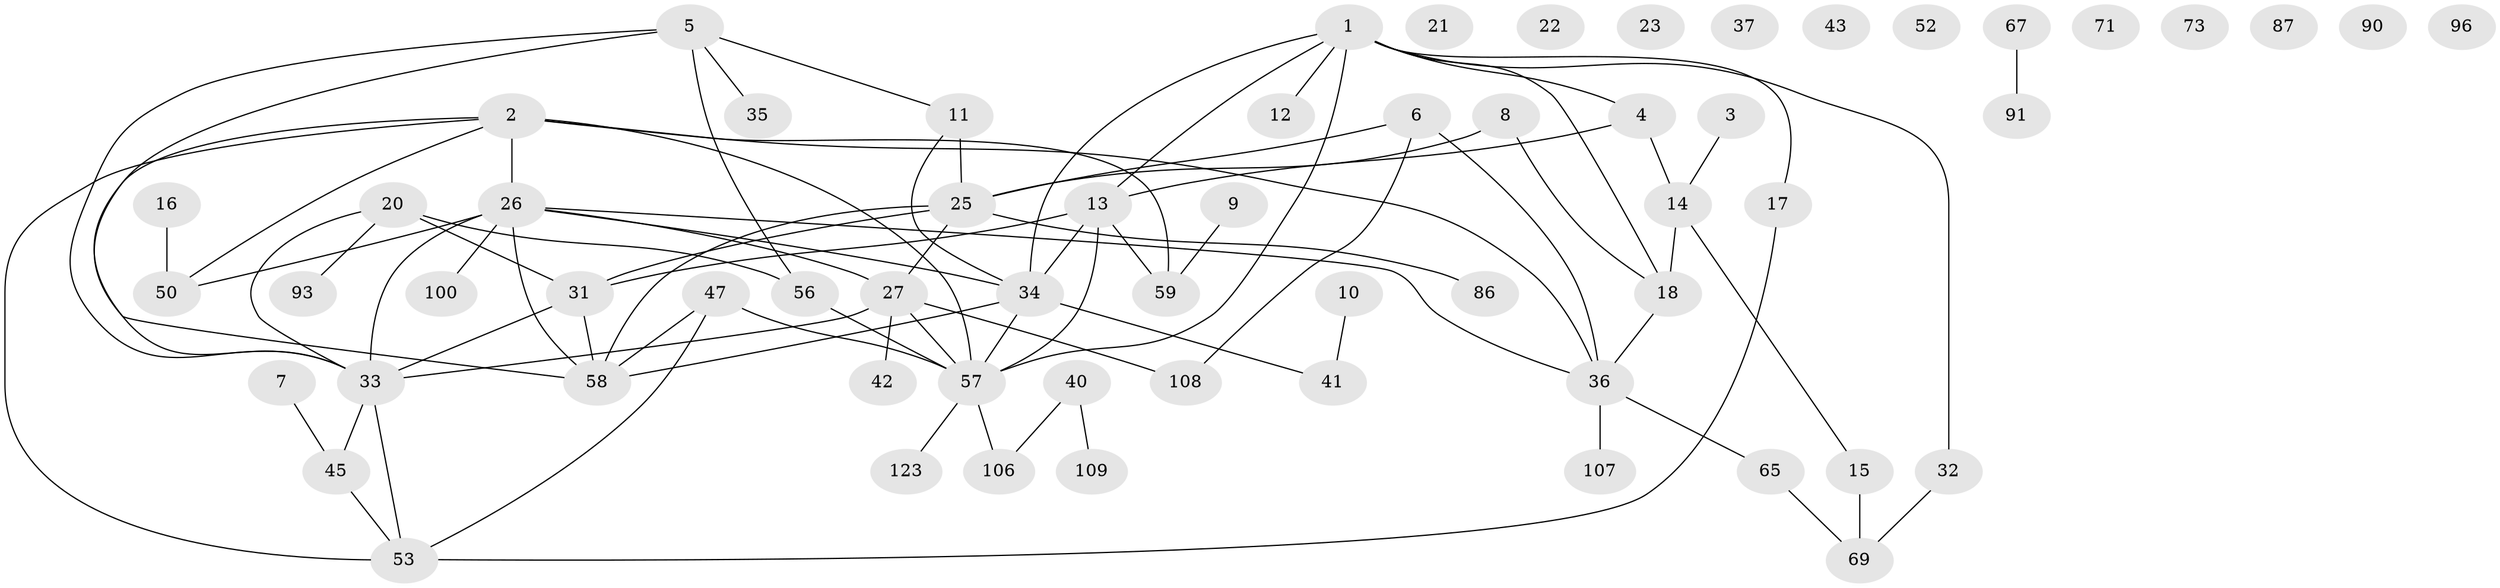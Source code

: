 // original degree distribution, {2: 0.31451612903225806, 6: 0.024193548387096774, 1: 0.18548387096774194, 4: 0.13709677419354838, 3: 0.21774193548387097, 0: 0.08870967741935484, 7: 0.024193548387096774, 5: 0.008064516129032258}
// Generated by graph-tools (version 1.1) at 2025/12/03/09/25 04:12:59]
// undirected, 62 vertices, 83 edges
graph export_dot {
graph [start="1"]
  node [color=gray90,style=filled];
  1 [super="+30+85"];
  2 [super="+46+66+82+113"];
  3;
  4 [super="+105"];
  5 [super="+29+39"];
  6 [super="+64"];
  7;
  8 [super="+111"];
  9 [super="+78"];
  10;
  11 [super="+19+95"];
  12;
  13 [super="+114+28"];
  14 [super="+79"];
  15;
  16 [super="+68"];
  17 [super="+24"];
  18 [super="+110+44"];
  20 [super="+104"];
  21;
  22;
  23;
  25 [super="+48"];
  26 [super="+98+103"];
  27 [super="+121"];
  31 [super="+63+80"];
  32;
  33 [super="+99+81+97+38"];
  34 [super="+119+51"];
  35;
  36 [super="+94+89+88"];
  37;
  40 [super="+118"];
  41 [super="+70"];
  42;
  43;
  45;
  47 [super="+72+49"];
  50 [super="+54"];
  52;
  53 [super="+77"];
  56;
  57 [super="+61"];
  58 [super="+102"];
  59 [super="+112+62"];
  65;
  67 [super="+101"];
  69 [super="+83+76"];
  71;
  73;
  86;
  87;
  90;
  91;
  93;
  96;
  100;
  106 [super="+117"];
  107;
  108;
  109;
  123;
  1 -- 12;
  1 -- 57;
  1 -- 32;
  1 -- 34;
  1 -- 17;
  1 -- 4;
  1 -- 18;
  1 -- 13;
  2 -- 26 [weight=2];
  2 -- 57;
  2 -- 36;
  2 -- 59;
  2 -- 50;
  2 -- 33;
  2 -- 53;
  3 -- 14;
  4 -- 14;
  4 -- 13;
  5 -- 56;
  5 -- 11;
  5 -- 35;
  5 -- 33;
  5 -- 58;
  6 -- 108;
  6 -- 36;
  6 -- 25;
  7 -- 45;
  8 -- 18;
  8 -- 25;
  9 -- 59;
  10 -- 41;
  11 -- 25 [weight=2];
  11 -- 34;
  13 -- 31;
  13 -- 34;
  13 -- 57;
  13 -- 59;
  14 -- 15;
  14 -- 18;
  15 -- 69;
  16 -- 50;
  17 -- 53;
  18 -- 36;
  20 -- 56;
  20 -- 93;
  20 -- 31;
  20 -- 33;
  25 -- 86;
  25 -- 58;
  25 -- 27;
  25 -- 31;
  26 -- 100;
  26 -- 34;
  26 -- 58;
  26 -- 27;
  26 -- 36;
  26 -- 33;
  26 -- 50;
  27 -- 57;
  27 -- 42;
  27 -- 108;
  27 -- 33;
  31 -- 33;
  31 -- 58;
  32 -- 69;
  33 -- 45;
  33 -- 53;
  34 -- 57;
  34 -- 41;
  34 -- 58;
  36 -- 107;
  36 -- 65;
  40 -- 109;
  40 -- 106;
  45 -- 53;
  47 -- 57;
  47 -- 58;
  47 -- 53;
  56 -- 57;
  57 -- 106;
  57 -- 123;
  65 -- 69;
  67 -- 91;
}
